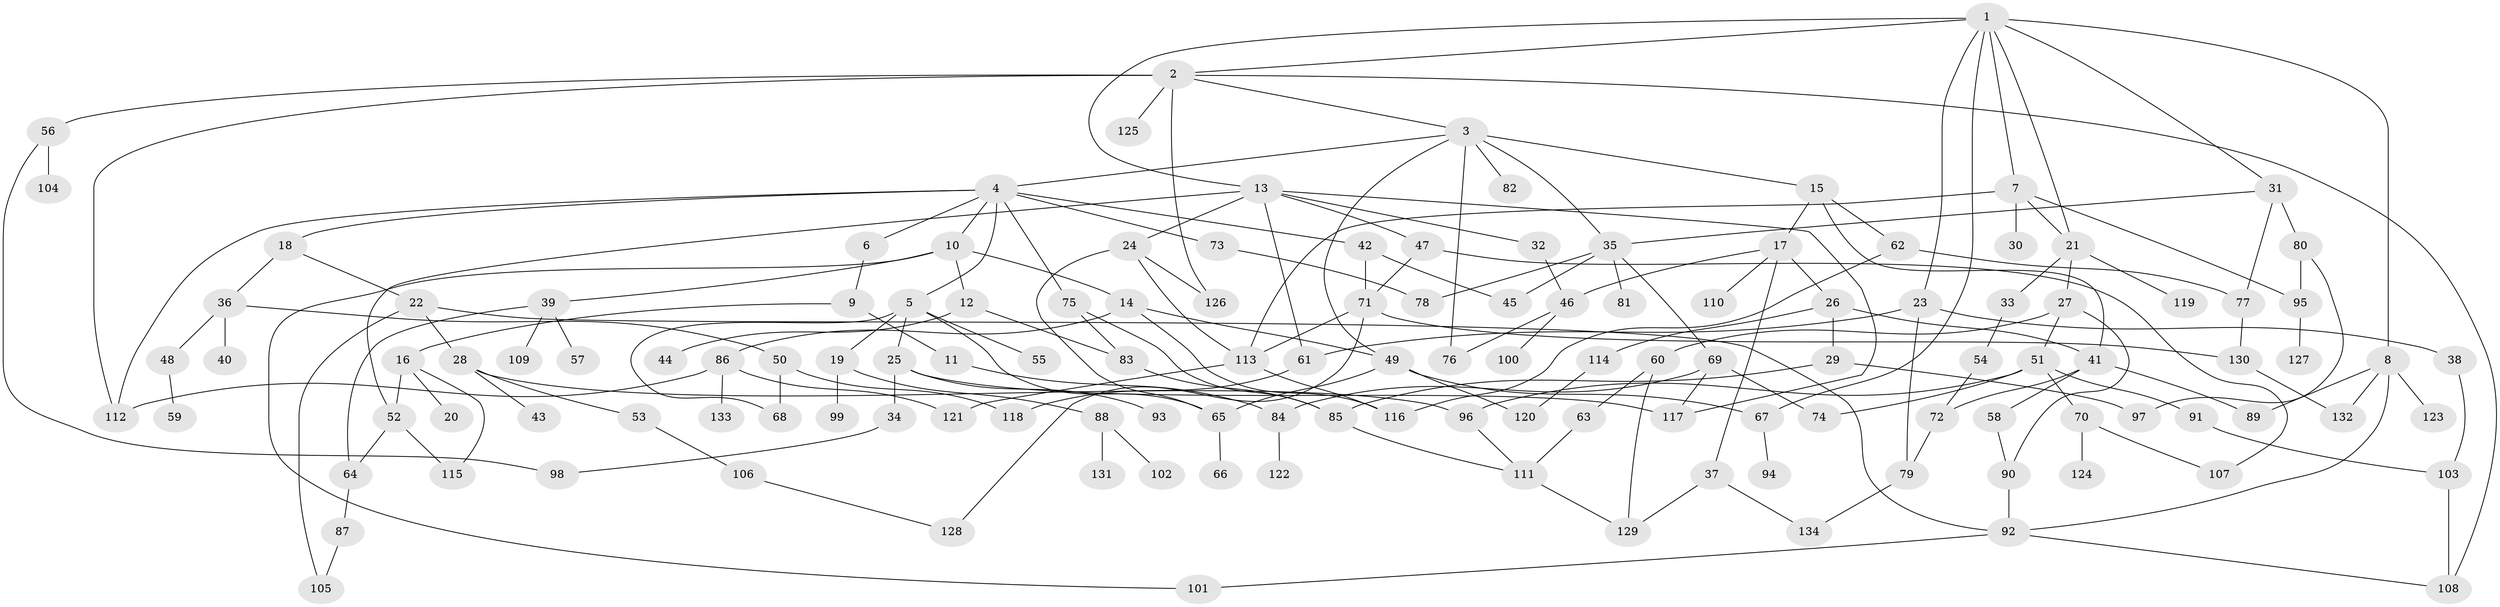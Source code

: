 // coarse degree distribution, {10: 0.021739130434782608, 12: 0.010869565217391304, 5: 0.08695652173913043, 3: 0.21739130434782608, 4: 0.10869565217391304, 2: 0.2826086956521739, 8: 0.021739130434782608, 7: 0.03260869565217391, 1: 0.18478260869565216, 6: 0.03260869565217391}
// Generated by graph-tools (version 1.1) at 2025/51/02/27/25 19:51:38]
// undirected, 134 vertices, 192 edges
graph export_dot {
graph [start="1"]
  node [color=gray90,style=filled];
  1;
  2;
  3;
  4;
  5;
  6;
  7;
  8;
  9;
  10;
  11;
  12;
  13;
  14;
  15;
  16;
  17;
  18;
  19;
  20;
  21;
  22;
  23;
  24;
  25;
  26;
  27;
  28;
  29;
  30;
  31;
  32;
  33;
  34;
  35;
  36;
  37;
  38;
  39;
  40;
  41;
  42;
  43;
  44;
  45;
  46;
  47;
  48;
  49;
  50;
  51;
  52;
  53;
  54;
  55;
  56;
  57;
  58;
  59;
  60;
  61;
  62;
  63;
  64;
  65;
  66;
  67;
  68;
  69;
  70;
  71;
  72;
  73;
  74;
  75;
  76;
  77;
  78;
  79;
  80;
  81;
  82;
  83;
  84;
  85;
  86;
  87;
  88;
  89;
  90;
  91;
  92;
  93;
  94;
  95;
  96;
  97;
  98;
  99;
  100;
  101;
  102;
  103;
  104;
  105;
  106;
  107;
  108;
  109;
  110;
  111;
  112;
  113;
  114;
  115;
  116;
  117;
  118;
  119;
  120;
  121;
  122;
  123;
  124;
  125;
  126;
  127;
  128;
  129;
  130;
  131;
  132;
  133;
  134;
  1 -- 2;
  1 -- 7;
  1 -- 8;
  1 -- 13;
  1 -- 23;
  1 -- 31;
  1 -- 67;
  1 -- 21;
  2 -- 3;
  2 -- 56;
  2 -- 112;
  2 -- 125;
  2 -- 108;
  2 -- 126;
  3 -- 4;
  3 -- 15;
  3 -- 35;
  3 -- 49;
  3 -- 82;
  3 -- 76;
  4 -- 5;
  4 -- 6;
  4 -- 10;
  4 -- 18;
  4 -- 42;
  4 -- 73;
  4 -- 75;
  4 -- 112;
  5 -- 19;
  5 -- 25;
  5 -- 55;
  5 -- 68;
  5 -- 65;
  6 -- 9;
  7 -- 21;
  7 -- 30;
  7 -- 95;
  7 -- 113;
  8 -- 89;
  8 -- 92;
  8 -- 123;
  8 -- 132;
  9 -- 11;
  9 -- 16;
  10 -- 12;
  10 -- 14;
  10 -- 39;
  10 -- 101;
  11 -- 84;
  12 -- 44;
  12 -- 83;
  13 -- 24;
  13 -- 32;
  13 -- 47;
  13 -- 117;
  13 -- 52;
  13 -- 61;
  14 -- 86;
  14 -- 49;
  14 -- 116;
  15 -- 17;
  15 -- 41;
  15 -- 62;
  16 -- 20;
  16 -- 52;
  16 -- 115;
  17 -- 26;
  17 -- 37;
  17 -- 110;
  17 -- 46;
  18 -- 22;
  18 -- 36;
  19 -- 88;
  19 -- 99;
  21 -- 27;
  21 -- 33;
  21 -- 119;
  22 -- 28;
  22 -- 105;
  22 -- 92;
  23 -- 38;
  23 -- 61;
  23 -- 79;
  24 -- 113;
  24 -- 126;
  24 -- 65;
  25 -- 34;
  25 -- 93;
  25 -- 117;
  26 -- 29;
  26 -- 114;
  26 -- 41;
  27 -- 51;
  27 -- 60;
  27 -- 90;
  28 -- 43;
  28 -- 53;
  28 -- 96;
  29 -- 85;
  29 -- 97;
  31 -- 80;
  31 -- 77;
  31 -- 35;
  32 -- 46;
  33 -- 54;
  34 -- 98;
  35 -- 45;
  35 -- 69;
  35 -- 78;
  35 -- 81;
  36 -- 40;
  36 -- 48;
  36 -- 50;
  37 -- 129;
  37 -- 134;
  38 -- 103;
  39 -- 57;
  39 -- 64;
  39 -- 109;
  41 -- 58;
  41 -- 72;
  41 -- 89;
  42 -- 45;
  42 -- 71;
  46 -- 76;
  46 -- 100;
  47 -- 71;
  47 -- 107;
  48 -- 59;
  49 -- 65;
  49 -- 67;
  49 -- 120;
  50 -- 68;
  50 -- 118;
  51 -- 70;
  51 -- 91;
  51 -- 96;
  51 -- 74;
  52 -- 115;
  52 -- 64;
  53 -- 106;
  54 -- 72;
  56 -- 104;
  56 -- 98;
  58 -- 90;
  60 -- 63;
  60 -- 129;
  61 -- 118;
  62 -- 77;
  62 -- 116;
  63 -- 111;
  64 -- 87;
  65 -- 66;
  67 -- 94;
  69 -- 74;
  69 -- 84;
  69 -- 117;
  70 -- 124;
  70 -- 107;
  71 -- 130;
  71 -- 113;
  71 -- 128;
  72 -- 79;
  73 -- 78;
  75 -- 83;
  75 -- 85;
  77 -- 130;
  79 -- 134;
  80 -- 97;
  80 -- 95;
  83 -- 85;
  84 -- 122;
  85 -- 111;
  86 -- 133;
  86 -- 121;
  86 -- 112;
  87 -- 105;
  88 -- 102;
  88 -- 131;
  90 -- 92;
  91 -- 103;
  92 -- 101;
  92 -- 108;
  95 -- 127;
  96 -- 111;
  103 -- 108;
  106 -- 128;
  111 -- 129;
  113 -- 116;
  113 -- 121;
  114 -- 120;
  130 -- 132;
}
